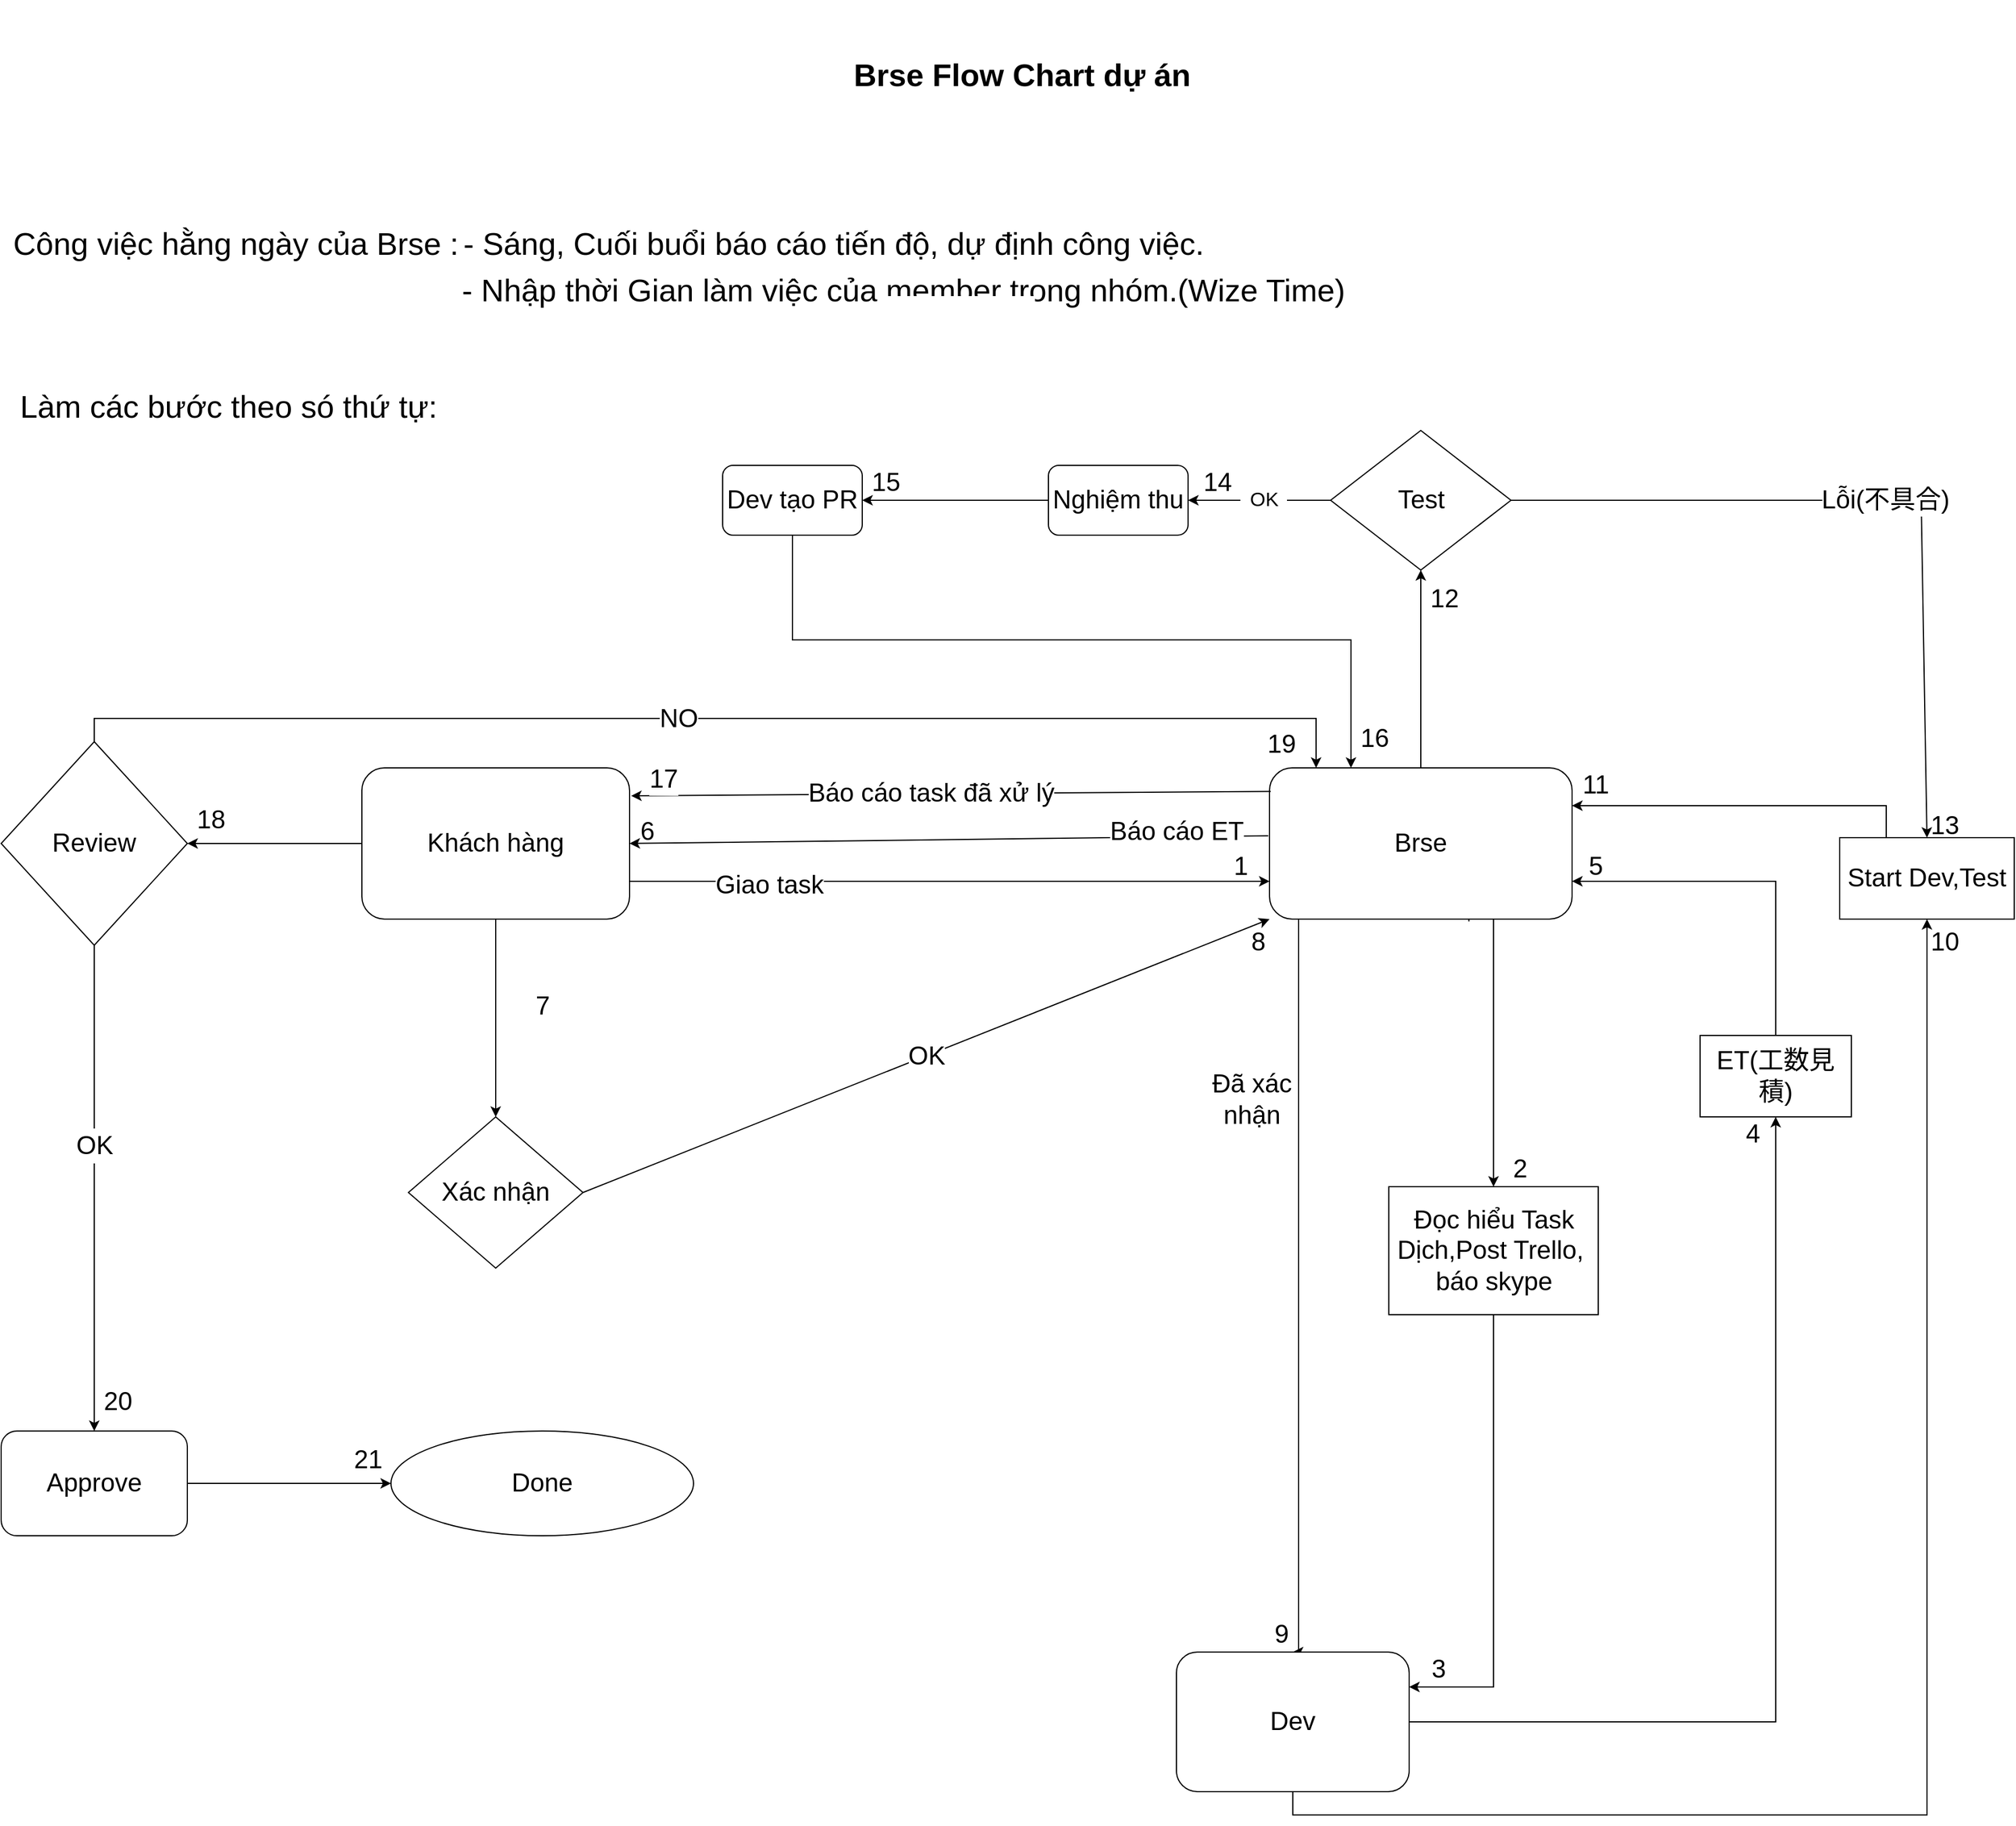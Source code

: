 <mxfile version="16.0.0" type="github">
  <diagram name="Page-1" id="74e2e168-ea6b-b213-b513-2b3c1d86103e">
    <mxGraphModel dx="2204" dy="1228" grid="1" gridSize="10" guides="1" tooltips="1" connect="1" arrows="1" fold="1" page="1" pageScale="1" pageWidth="1654" pageHeight="2336" background="none" math="0" shadow="0">
      <root>
        <mxCell id="0" />
        <mxCell id="1" parent="0" />
        <mxCell id="xQMkfc86nEP2Wq04Peo4-59" style="edgeStyle=orthogonalEdgeStyle;rounded=0;orthogonalLoop=1;jettySize=auto;html=1;exitX=0.5;exitY=1;exitDx=0;exitDy=0;entryX=0.5;entryY=0;entryDx=0;entryDy=0;fontSize=22;" parent="1" source="xQMkfc86nEP2Wq04Peo4-1" target="xQMkfc86nEP2Wq04Peo4-50" edge="1">
          <mxGeometry relative="1" as="geometry" />
        </mxCell>
        <mxCell id="xQMkfc86nEP2Wq04Peo4-154" style="edgeStyle=orthogonalEdgeStyle;rounded=0;orthogonalLoop=1;jettySize=auto;html=1;exitX=0;exitY=0.5;exitDx=0;exitDy=0;entryX=1;entryY=0.5;entryDx=0;entryDy=0;fontSize=22;" parent="1" source="xQMkfc86nEP2Wq04Peo4-1" target="xQMkfc86nEP2Wq04Peo4-153" edge="1">
          <mxGeometry relative="1" as="geometry" />
        </mxCell>
        <mxCell id="xQMkfc86nEP2Wq04Peo4-1" value="&lt;font style=&quot;font-size: 22px;&quot;&gt;Khách hàng&lt;/font&gt;" style="rounded=1;whiteSpace=wrap;html=1;fontSize=22;" parent="1" vertex="1">
          <mxGeometry x="1080" y="670" width="230" height="130" as="geometry" />
        </mxCell>
        <mxCell id="xQMkfc86nEP2Wq04Peo4-2" value="&lt;font style=&quot;font-size: 27px&quot;&gt;Brse Flow Chart dự án&lt;/font&gt;" style="text;html=1;strokeColor=none;fillColor=none;align=center;verticalAlign=middle;whiteSpace=wrap;rounded=0;fontSize=27;fontStyle=1" parent="1" vertex="1">
          <mxGeometry x="1140" y="10" width="1015" height="130" as="geometry" />
        </mxCell>
        <mxCell id="xQMkfc86nEP2Wq04Peo4-42" style="edgeStyle=orthogonalEdgeStyle;rounded=0;orthogonalLoop=1;jettySize=auto;html=1;fontSize=22;entryX=0.5;entryY=0;entryDx=0;entryDy=0;" parent="1" source="xQMkfc86nEP2Wq04Peo4-3" target="xQMkfc86nEP2Wq04Peo4-12" edge="1">
          <mxGeometry relative="1" as="geometry">
            <Array as="points">
              <mxPoint x="1885" y="860" />
              <mxPoint x="1885" y="860" />
            </Array>
          </mxGeometry>
        </mxCell>
        <mxCell id="xQMkfc86nEP2Wq04Peo4-55" style="edgeStyle=orthogonalEdgeStyle;rounded=0;orthogonalLoop=1;jettySize=auto;html=1;exitX=0.659;exitY=1.015;exitDx=0;exitDy=0;entryX=0.5;entryY=0;entryDx=0;entryDy=0;fontSize=22;exitPerimeter=0;" parent="1" source="xQMkfc86nEP2Wq04Peo4-3" target="xQMkfc86nEP2Wq04Peo4-7" edge="1">
          <mxGeometry relative="1" as="geometry">
            <Array as="points">
              <mxPoint x="2031" y="800" />
            </Array>
          </mxGeometry>
        </mxCell>
        <mxCell id="xQMkfc86nEP2Wq04Peo4-120" style="edgeStyle=orthogonalEdgeStyle;rounded=0;orthogonalLoop=1;jettySize=auto;html=1;exitX=0.5;exitY=0;exitDx=0;exitDy=0;entryX=0.5;entryY=1;entryDx=0;entryDy=0;fontSize=22;" parent="1" source="xQMkfc86nEP2Wq04Peo4-3" target="xQMkfc86nEP2Wq04Peo4-66" edge="1">
          <mxGeometry relative="1" as="geometry" />
        </mxCell>
        <mxCell id="xQMkfc86nEP2Wq04Peo4-3" value="&lt;font style=&quot;font-size: 22px;&quot;&gt;Brse&lt;/font&gt;" style="rounded=1;whiteSpace=wrap;html=1;fontSize=22;" parent="1" vertex="1">
          <mxGeometry x="1860" y="670" width="260" height="130" as="geometry" />
        </mxCell>
        <mxCell id="xQMkfc86nEP2Wq04Peo4-56" style="edgeStyle=orthogonalEdgeStyle;rounded=0;orthogonalLoop=1;jettySize=auto;html=1;exitX=0.5;exitY=1;exitDx=0;exitDy=0;fontSize=22;entryX=1;entryY=0.25;entryDx=0;entryDy=0;" parent="1" source="xQMkfc86nEP2Wq04Peo4-7" target="xQMkfc86nEP2Wq04Peo4-12" edge="1">
          <mxGeometry relative="1" as="geometry">
            <mxPoint x="2040" y="1270" as="targetPoint" />
          </mxGeometry>
        </mxCell>
        <mxCell id="xQMkfc86nEP2Wq04Peo4-7" value="Đọc hiểu Task&lt;br style=&quot;font-size: 22px;&quot;&gt;Dịch,Post Trello,&amp;nbsp;&lt;br style=&quot;font-size: 22px;&quot;&gt;báo skype" style="whiteSpace=wrap;html=1;fontSize=22;" parent="1" vertex="1">
          <mxGeometry x="1962.5" y="1030" width="180" height="110" as="geometry" />
        </mxCell>
        <mxCell id="xQMkfc86nEP2Wq04Peo4-14" style="edgeStyle=orthogonalEdgeStyle;rounded=0;orthogonalLoop=1;jettySize=auto;html=1;fontSize=22;entryX=0.5;entryY=1;entryDx=0;entryDy=0;" parent="1" source="xQMkfc86nEP2Wq04Peo4-12" target="xQMkfc86nEP2Wq04Peo4-15" edge="1">
          <mxGeometry relative="1" as="geometry">
            <mxPoint x="2130" y="1155" as="targetPoint" />
          </mxGeometry>
        </mxCell>
        <mxCell id="xQMkfc86nEP2Wq04Peo4-62" style="edgeStyle=orthogonalEdgeStyle;rounded=0;orthogonalLoop=1;jettySize=auto;html=1;exitX=0.5;exitY=1;exitDx=0;exitDy=0;entryX=0.5;entryY=1;entryDx=0;entryDy=0;fontSize=22;" parent="1" source="xQMkfc86nEP2Wq04Peo4-12" target="xQMkfc86nEP2Wq04Peo4-58" edge="1">
          <mxGeometry relative="1" as="geometry" />
        </mxCell>
        <mxCell id="xQMkfc86nEP2Wq04Peo4-12" value="Dev" style="rounded=1;whiteSpace=wrap;html=1;fontSize=22;" parent="1" vertex="1">
          <mxGeometry x="1780" y="1430" width="200" height="120" as="geometry" />
        </mxCell>
        <mxCell id="xQMkfc86nEP2Wq04Peo4-64" style="edgeStyle=orthogonalEdgeStyle;rounded=0;orthogonalLoop=1;jettySize=auto;html=1;exitX=0.5;exitY=0;exitDx=0;exitDy=0;entryX=1;entryY=0.75;entryDx=0;entryDy=0;fontSize=22;" parent="1" source="xQMkfc86nEP2Wq04Peo4-15" target="xQMkfc86nEP2Wq04Peo4-3" edge="1">
          <mxGeometry relative="1" as="geometry" />
        </mxCell>
        <mxCell id="xQMkfc86nEP2Wq04Peo4-15" value="ET(工数見積)" style="rounded=0;whiteSpace=wrap;html=1;fontSize=22;" parent="1" vertex="1">
          <mxGeometry x="2230" y="900" width="130" height="70" as="geometry" />
        </mxCell>
        <mxCell id="xQMkfc86nEP2Wq04Peo4-48" value="Đã xác nhận" style="text;html=1;strokeColor=none;fillColor=none;align=center;verticalAlign=middle;whiteSpace=wrap;rounded=0;fontSize=22;" parent="1" vertex="1">
          <mxGeometry x="1790" y="900" width="110" height="110" as="geometry" />
        </mxCell>
        <mxCell id="xQMkfc86nEP2Wq04Peo4-50" value="Xác nhận" style="rhombus;whiteSpace=wrap;html=1;fontSize=22;" parent="1" vertex="1">
          <mxGeometry x="1120" y="970" width="150" height="130" as="geometry" />
        </mxCell>
        <mxCell id="xQMkfc86nEP2Wq04Peo4-52" value="" style="endArrow=classic;html=1;rounded=0;fontSize=22;exitX=1;exitY=0.5;exitDx=0;exitDy=0;" parent="1" source="xQMkfc86nEP2Wq04Peo4-50" edge="1">
          <mxGeometry relative="1" as="geometry">
            <mxPoint x="1325" y="954.33" as="sourcePoint" />
            <mxPoint x="1860" y="800" as="targetPoint" />
          </mxGeometry>
        </mxCell>
        <mxCell id="xQMkfc86nEP2Wq04Peo4-53" value="OK" style="edgeLabel;resizable=0;html=1;align=center;verticalAlign=middle;fontSize=22;" parent="xQMkfc86nEP2Wq04Peo4-52" connectable="0" vertex="1">
          <mxGeometry relative="1" as="geometry" />
        </mxCell>
        <mxCell id="xQMkfc86nEP2Wq04Peo4-63" style="edgeStyle=orthogonalEdgeStyle;rounded=0;orthogonalLoop=1;jettySize=auto;html=1;exitX=0;exitY=0.25;exitDx=0;exitDy=0;entryX=1;entryY=0.25;entryDx=0;entryDy=0;fontSize=22;" parent="1" source="xQMkfc86nEP2Wq04Peo4-58" target="xQMkfc86nEP2Wq04Peo4-3" edge="1">
          <mxGeometry relative="1" as="geometry">
            <Array as="points">
              <mxPoint x="2390" y="755" />
              <mxPoint x="2390" y="703" />
            </Array>
          </mxGeometry>
        </mxCell>
        <mxCell id="xQMkfc86nEP2Wq04Peo4-58" value="Start Dev,Test" style="whiteSpace=wrap;html=1;fontSize=22;" parent="1" vertex="1">
          <mxGeometry x="2350" y="730" width="150" height="70" as="geometry" />
        </mxCell>
        <mxCell id="xQMkfc86nEP2Wq04Peo4-122" style="edgeStyle=orthogonalEdgeStyle;rounded=0;orthogonalLoop=1;jettySize=auto;html=1;exitX=0;exitY=0.5;exitDx=0;exitDy=0;entryX=1;entryY=0.5;entryDx=0;entryDy=0;fontSize=22;startArrow=none;" parent="1" source="pd8-yEGjDNb1RQK0JbQd-3" target="xQMkfc86nEP2Wq04Peo4-77" edge="1">
          <mxGeometry relative="1" as="geometry" />
        </mxCell>
        <mxCell id="xQMkfc86nEP2Wq04Peo4-66" value="Test" style="rhombus;whiteSpace=wrap;html=1;fontSize=22;" parent="1" vertex="1">
          <mxGeometry x="1912.5" y="380" width="155" height="120" as="geometry" />
        </mxCell>
        <mxCell id="xQMkfc86nEP2Wq04Peo4-72" value="" style="endArrow=classic;html=1;rounded=0;fontSize=22;entryX=0.5;entryY=0;entryDx=0;entryDy=0;exitX=1;exitY=0.5;exitDx=0;exitDy=0;" parent="1" source="xQMkfc86nEP2Wq04Peo4-66" target="xQMkfc86nEP2Wq04Peo4-58" edge="1">
          <mxGeometry relative="1" as="geometry">
            <mxPoint x="2420" y="660" as="sourcePoint" />
            <mxPoint x="2418.89" y="740" as="targetPoint" />
            <Array as="points">
              <mxPoint x="2420" y="440" />
            </Array>
          </mxGeometry>
        </mxCell>
        <mxCell id="xQMkfc86nEP2Wq04Peo4-73" value="Lỗi(不具合)" style="edgeLabel;resizable=0;html=1;align=center;verticalAlign=middle;fontSize=22;" parent="xQMkfc86nEP2Wq04Peo4-72" connectable="0" vertex="1">
          <mxGeometry relative="1" as="geometry" />
        </mxCell>
        <mxCell id="xQMkfc86nEP2Wq04Peo4-123" style="edgeStyle=orthogonalEdgeStyle;rounded=0;orthogonalLoop=1;jettySize=auto;html=1;exitX=0;exitY=0.5;exitDx=0;exitDy=0;entryX=1;entryY=0.5;entryDx=0;entryDy=0;fontSize=22;" parent="1" source="xQMkfc86nEP2Wq04Peo4-77" target="xQMkfc86nEP2Wq04Peo4-110" edge="1">
          <mxGeometry relative="1" as="geometry" />
        </mxCell>
        <mxCell id="xQMkfc86nEP2Wq04Peo4-77" value="Nghiệm thu" style="rounded=1;whiteSpace=wrap;html=1;fontSize=22;" parent="1" vertex="1">
          <mxGeometry x="1670" y="410" width="120" height="60" as="geometry" />
        </mxCell>
        <mxCell id="xQMkfc86nEP2Wq04Peo4-90" value="1" style="text;html=1;align=center;verticalAlign=middle;resizable=0;points=[];autosize=1;strokeColor=none;fillColor=none;fontSize=22;" parent="1" vertex="1">
          <mxGeometry x="1820" y="740" width="30" height="30" as="geometry" />
        </mxCell>
        <mxCell id="xQMkfc86nEP2Wq04Peo4-91" value="2" style="text;html=1;align=center;verticalAlign=middle;resizable=0;points=[];autosize=1;strokeColor=none;fillColor=none;fontSize=22;" parent="1" vertex="1">
          <mxGeometry x="2060" y="1000" width="30" height="30" as="geometry" />
        </mxCell>
        <mxCell id="xQMkfc86nEP2Wq04Peo4-92" value="3" style="text;html=1;align=center;verticalAlign=middle;resizable=0;points=[];autosize=1;strokeColor=none;fillColor=none;fontSize=22;" parent="1" vertex="1">
          <mxGeometry x="1990" y="1430" width="30" height="30" as="geometry" />
        </mxCell>
        <mxCell id="xQMkfc86nEP2Wq04Peo4-93" value="4" style="text;html=1;align=center;verticalAlign=middle;resizable=0;points=[];autosize=1;strokeColor=none;fillColor=none;fontSize=22;" parent="1" vertex="1">
          <mxGeometry x="2260" y="970" width="30" height="30" as="geometry" />
        </mxCell>
        <mxCell id="xQMkfc86nEP2Wq04Peo4-94" value="5" style="text;html=1;align=center;verticalAlign=middle;resizable=0;points=[];autosize=1;strokeColor=none;fillColor=none;fontSize=22;" parent="1" vertex="1">
          <mxGeometry x="2125" y="740" width="30" height="30" as="geometry" />
        </mxCell>
        <mxCell id="xQMkfc86nEP2Wq04Peo4-95" value="6" style="text;html=1;align=center;verticalAlign=middle;resizable=0;points=[];autosize=1;strokeColor=none;fillColor=none;fontSize=22;" parent="1" vertex="1">
          <mxGeometry x="1310" y="710" width="30" height="30" as="geometry" />
        </mxCell>
        <mxCell id="xQMkfc86nEP2Wq04Peo4-96" value="7" style="text;html=1;align=center;verticalAlign=middle;resizable=0;points=[];autosize=1;strokeColor=none;fillColor=none;fontSize=22;" parent="1" vertex="1">
          <mxGeometry x="1220" y="860" width="30" height="30" as="geometry" />
        </mxCell>
        <mxCell id="xQMkfc86nEP2Wq04Peo4-97" value="8" style="text;html=1;align=center;verticalAlign=middle;resizable=0;points=[];autosize=1;strokeColor=none;fillColor=none;fontSize=22;" parent="1" vertex="1">
          <mxGeometry x="1835" y="805" width="30" height="30" as="geometry" />
        </mxCell>
        <mxCell id="xQMkfc86nEP2Wq04Peo4-98" value="9" style="text;html=1;align=center;verticalAlign=middle;resizable=0;points=[];autosize=1;strokeColor=none;fillColor=none;fontSize=22;" parent="1" vertex="1">
          <mxGeometry x="1855" y="1400" width="30" height="30" as="geometry" />
        </mxCell>
        <mxCell id="xQMkfc86nEP2Wq04Peo4-100" value="10" style="text;html=1;align=center;verticalAlign=middle;resizable=0;points=[];autosize=1;strokeColor=none;fillColor=none;fontSize=22;" parent="1" vertex="1">
          <mxGeometry x="2420" y="805" width="40" height="30" as="geometry" />
        </mxCell>
        <mxCell id="xQMkfc86nEP2Wq04Peo4-101" value="11" style="text;html=1;align=center;verticalAlign=middle;resizable=0;points=[];autosize=1;strokeColor=none;fillColor=none;fontSize=22;" parent="1" vertex="1">
          <mxGeometry x="2120" y="670" width="40" height="30" as="geometry" />
        </mxCell>
        <mxCell id="xQMkfc86nEP2Wq04Peo4-124" style="edgeStyle=orthogonalEdgeStyle;rounded=0;orthogonalLoop=1;jettySize=auto;html=1;exitX=0.5;exitY=1;exitDx=0;exitDy=0;fontSize=22;" parent="1" source="xQMkfc86nEP2Wq04Peo4-110" edge="1">
          <mxGeometry relative="1" as="geometry">
            <mxPoint x="1930" y="670" as="targetPoint" />
            <Array as="points">
              <mxPoint x="1450" y="560" />
              <mxPoint x="1930" y="560" />
              <mxPoint x="1930" y="670" />
            </Array>
          </mxGeometry>
        </mxCell>
        <mxCell id="xQMkfc86nEP2Wq04Peo4-110" value="Dev tạo PR" style="rounded=1;whiteSpace=wrap;html=1;fontSize=22;" parent="1" vertex="1">
          <mxGeometry x="1390" y="410" width="120" height="60" as="geometry" />
        </mxCell>
        <mxCell id="xQMkfc86nEP2Wq04Peo4-163" value="" style="edgeStyle=orthogonalEdgeStyle;rounded=0;orthogonalLoop=1;jettySize=auto;html=1;fontSize=22;" parent="1" source="xQMkfc86nEP2Wq04Peo4-116" target="xQMkfc86nEP2Wq04Peo4-162" edge="1">
          <mxGeometry relative="1" as="geometry" />
        </mxCell>
        <mxCell id="xQMkfc86nEP2Wq04Peo4-116" value="Approve" style="rounded=1;whiteSpace=wrap;html=1;fontSize=22;" parent="1" vertex="1">
          <mxGeometry x="770" y="1240" width="160" height="90" as="geometry" />
        </mxCell>
        <mxCell id="xQMkfc86nEP2Wq04Peo4-139" value="" style="endArrow=classic;html=1;rounded=0;fontSize=22;exitX=-0.004;exitY=0.449;exitDx=0;exitDy=0;exitPerimeter=0;entryX=1;entryY=0.5;entryDx=0;entryDy=0;" parent="1" source="xQMkfc86nEP2Wq04Peo4-3" target="xQMkfc86nEP2Wq04Peo4-1" edge="1">
          <mxGeometry relative="1" as="geometry">
            <mxPoint x="1660" y="870" as="sourcePoint" />
            <mxPoint x="1370" y="690" as="targetPoint" />
            <Array as="points" />
          </mxGeometry>
        </mxCell>
        <mxCell id="xQMkfc86nEP2Wq04Peo4-140" value="Báo cáo ET" style="edgeLabel;resizable=0;html=1;align=center;verticalAlign=middle;fontSize=22;" parent="xQMkfc86nEP2Wq04Peo4-139" connectable="0" vertex="1">
          <mxGeometry relative="1" as="geometry">
            <mxPoint x="195" y="-7" as="offset" />
          </mxGeometry>
        </mxCell>
        <mxCell id="xQMkfc86nEP2Wq04Peo4-141" value="" style="endArrow=classic;html=1;rounded=0;fontSize=22;entryX=0;entryY=0.75;entryDx=0;entryDy=0;exitX=1;exitY=0.75;exitDx=0;exitDy=0;" parent="1" source="xQMkfc86nEP2Wq04Peo4-1" target="xQMkfc86nEP2Wq04Peo4-3" edge="1">
          <mxGeometry relative="1" as="geometry">
            <mxPoint x="1660" y="870" as="sourcePoint" />
            <mxPoint x="1760" y="870" as="targetPoint" />
          </mxGeometry>
        </mxCell>
        <mxCell id="xQMkfc86nEP2Wq04Peo4-142" value="Giao task" style="edgeLabel;resizable=0;html=1;align=center;verticalAlign=middle;fontSize=22;" parent="xQMkfc86nEP2Wq04Peo4-141" connectable="0" vertex="1">
          <mxGeometry relative="1" as="geometry">
            <mxPoint x="-155" y="3" as="offset" />
          </mxGeometry>
        </mxCell>
        <mxCell id="xQMkfc86nEP2Wq04Peo4-150" value="" style="endArrow=classic;html=1;rounded=0;fontSize=22;exitX=0.004;exitY=0.156;exitDx=0;exitDy=0;exitPerimeter=0;entryX=1.006;entryY=0.185;entryDx=0;entryDy=0;entryPerimeter=0;" parent="1" source="xQMkfc86nEP2Wq04Peo4-3" target="xQMkfc86nEP2Wq04Peo4-1" edge="1">
          <mxGeometry relative="1" as="geometry">
            <mxPoint x="1650" y="700" as="sourcePoint" />
            <mxPoint x="1750" y="700" as="targetPoint" />
          </mxGeometry>
        </mxCell>
        <mxCell id="xQMkfc86nEP2Wq04Peo4-151" value="Báo cáo task đã xử lý" style="edgeLabel;resizable=0;html=1;align=center;verticalAlign=middle;fontSize=22;" parent="xQMkfc86nEP2Wq04Peo4-150" connectable="0" vertex="1">
          <mxGeometry relative="1" as="geometry">
            <mxPoint x="-17" as="offset" />
          </mxGeometry>
        </mxCell>
        <mxCell id="xQMkfc86nEP2Wq04Peo4-169" value="17" style="edgeLabel;html=1;align=center;verticalAlign=middle;resizable=0;points=[];fontSize=22;" parent="xQMkfc86nEP2Wq04Peo4-150" vertex="1" connectable="0">
          <mxGeometry x="0.903" y="-6" relative="1" as="geometry">
            <mxPoint x="1" y="-8" as="offset" />
          </mxGeometry>
        </mxCell>
        <mxCell id="xQMkfc86nEP2Wq04Peo4-155" style="edgeStyle=orthogonalEdgeStyle;rounded=0;orthogonalLoop=1;jettySize=auto;html=1;exitX=0.5;exitY=1;exitDx=0;exitDy=0;entryX=0.5;entryY=0;entryDx=0;entryDy=0;fontSize=22;startArrow=none;" parent="1" source="xQMkfc86nEP2Wq04Peo4-156" target="xQMkfc86nEP2Wq04Peo4-116" edge="1">
          <mxGeometry relative="1" as="geometry" />
        </mxCell>
        <mxCell id="xQMkfc86nEP2Wq04Peo4-160" style="edgeStyle=orthogonalEdgeStyle;rounded=0;orthogonalLoop=1;jettySize=auto;html=1;exitX=0.5;exitY=0;exitDx=0;exitDy=0;entryX=0.154;entryY=0;entryDx=0;entryDy=0;entryPerimeter=0;fontSize=22;" parent="1" source="xQMkfc86nEP2Wq04Peo4-153" target="xQMkfc86nEP2Wq04Peo4-3" edge="1">
          <mxGeometry relative="1" as="geometry" />
        </mxCell>
        <mxCell id="xQMkfc86nEP2Wq04Peo4-161" value="NO" style="edgeLabel;html=1;align=center;verticalAlign=middle;resizable=0;points=[];fontSize=22;" parent="xQMkfc86nEP2Wq04Peo4-160" vertex="1" connectable="0">
          <mxGeometry x="-0.062" relative="1" as="geometry">
            <mxPoint as="offset" />
          </mxGeometry>
        </mxCell>
        <mxCell id="xQMkfc86nEP2Wq04Peo4-153" value="Review" style="rhombus;whiteSpace=wrap;html=1;fontSize=22;" parent="1" vertex="1">
          <mxGeometry x="770" y="647.5" width="160" height="175" as="geometry" />
        </mxCell>
        <mxCell id="xQMkfc86nEP2Wq04Peo4-156" value="OK" style="text;html=1;align=center;verticalAlign=middle;resizable=0;points=[];autosize=1;strokeColor=none;fillColor=none;fontSize=22;" parent="1" vertex="1">
          <mxGeometry x="825" y="980" width="50" height="30" as="geometry" />
        </mxCell>
        <mxCell id="xQMkfc86nEP2Wq04Peo4-157" value="" style="edgeStyle=orthogonalEdgeStyle;rounded=0;orthogonalLoop=1;jettySize=auto;html=1;exitX=0.5;exitY=1;exitDx=0;exitDy=0;entryX=0.5;entryY=0;entryDx=0;entryDy=0;fontSize=22;endArrow=none;" parent="1" source="xQMkfc86nEP2Wq04Peo4-153" target="xQMkfc86nEP2Wq04Peo4-156" edge="1">
          <mxGeometry relative="1" as="geometry">
            <mxPoint x="850" y="822.5" as="sourcePoint" />
            <mxPoint x="850" y="1155" as="targetPoint" />
          </mxGeometry>
        </mxCell>
        <mxCell id="xQMkfc86nEP2Wq04Peo4-162" value="Done" style="ellipse;whiteSpace=wrap;html=1;fontSize=22;rounded=1;" parent="1" vertex="1">
          <mxGeometry x="1105" y="1240" width="260" height="90" as="geometry" />
        </mxCell>
        <mxCell id="xQMkfc86nEP2Wq04Peo4-164" value="12" style="text;html=1;align=center;verticalAlign=middle;resizable=0;points=[];autosize=1;strokeColor=none;fillColor=none;fontSize=22;" parent="1" vertex="1">
          <mxGeometry x="1990" y="510" width="40" height="30" as="geometry" />
        </mxCell>
        <mxCell id="xQMkfc86nEP2Wq04Peo4-165" value="13" style="text;html=1;align=center;verticalAlign=middle;resizable=0;points=[];autosize=1;strokeColor=none;fillColor=none;fontSize=22;" parent="1" vertex="1">
          <mxGeometry x="2420" y="705" width="40" height="30" as="geometry" />
        </mxCell>
        <mxCell id="xQMkfc86nEP2Wq04Peo4-166" value="14" style="text;html=1;align=center;verticalAlign=middle;resizable=0;points=[];autosize=1;strokeColor=none;fillColor=none;fontSize=22;" parent="1" vertex="1">
          <mxGeometry x="1795" y="410" width="40" height="30" as="geometry" />
        </mxCell>
        <mxCell id="xQMkfc86nEP2Wq04Peo4-167" value="15" style="text;html=1;align=center;verticalAlign=middle;resizable=0;points=[];autosize=1;strokeColor=none;fillColor=none;fontSize=22;" parent="1" vertex="1">
          <mxGeometry x="1510" y="410" width="40" height="30" as="geometry" />
        </mxCell>
        <mxCell id="xQMkfc86nEP2Wq04Peo4-168" value="16" style="text;html=1;align=center;verticalAlign=middle;resizable=0;points=[];autosize=1;strokeColor=none;fillColor=none;fontSize=22;" parent="1" vertex="1">
          <mxGeometry x="1930" y="630" width="40" height="30" as="geometry" />
        </mxCell>
        <mxCell id="xQMkfc86nEP2Wq04Peo4-170" value="18" style="text;html=1;align=center;verticalAlign=middle;resizable=0;points=[];autosize=1;strokeColor=none;fillColor=none;fontSize=22;" parent="1" vertex="1">
          <mxGeometry x="930" y="700" width="40" height="30" as="geometry" />
        </mxCell>
        <mxCell id="xQMkfc86nEP2Wq04Peo4-171" value="19" style="text;html=1;align=center;verticalAlign=middle;resizable=0;points=[];autosize=1;strokeColor=none;fillColor=none;fontSize=22;" parent="1" vertex="1">
          <mxGeometry x="1850" y="635" width="40" height="30" as="geometry" />
        </mxCell>
        <mxCell id="xQMkfc86nEP2Wq04Peo4-172" value="20" style="text;html=1;align=center;verticalAlign=middle;resizable=0;points=[];autosize=1;strokeColor=none;fillColor=none;fontSize=22;" parent="1" vertex="1">
          <mxGeometry x="850" y="1200" width="40" height="30" as="geometry" />
        </mxCell>
        <mxCell id="xQMkfc86nEP2Wq04Peo4-173" value="21" style="text;html=1;align=center;verticalAlign=middle;resizable=0;points=[];autosize=1;strokeColor=none;fillColor=none;fontSize=22;" parent="1" vertex="1">
          <mxGeometry x="1065" y="1250" width="40" height="30" as="geometry" />
        </mxCell>
        <mxCell id="xQMkfc86nEP2Wq04Peo4-174" value="Làm các bước theo só thứ tự:" style="text;html=1;align=center;verticalAlign=middle;resizable=0;points=[];autosize=1;strokeColor=none;fillColor=none;fontSize=27;" parent="1" vertex="1">
          <mxGeometry x="780" y="340" width="370" height="40" as="geometry" />
        </mxCell>
        <mxCell id="xQMkfc86nEP2Wq04Peo4-175" value="Công việc hằng ngày của Brse :&amp;nbsp;" style="text;html=1;align=center;verticalAlign=middle;resizable=0;points=[];autosize=1;strokeColor=none;fillColor=none;fontSize=27;" parent="1" vertex="1">
          <mxGeometry x="770" y="200" width="410" height="40" as="geometry" />
        </mxCell>
        <mxCell id="xQMkfc86nEP2Wq04Peo4-176" value="- Sáng, Cuối buổi báo cáo tiến độ, dự định công việc." style="text;html=1;align=center;verticalAlign=middle;resizable=0;points=[];autosize=1;strokeColor=none;fillColor=none;fontSize=27;" parent="1" vertex="1">
          <mxGeometry x="1160" y="200" width="650" height="40" as="geometry" />
        </mxCell>
        <mxCell id="xQMkfc86nEP2Wq04Peo4-177" value="- Nhập thời Gian làm việc của member trong nhóm.(Wize Time)" style="text;html=1;align=center;verticalAlign=middle;resizable=0;points=[];autosize=1;strokeColor=none;fillColor=none;fontSize=27;" parent="1" vertex="1">
          <mxGeometry x="1160" y="240" width="770" height="40" as="geometry" />
        </mxCell>
        <mxCell id="pd8-yEGjDNb1RQK0JbQd-3" value="OK" style="text;html=1;align=center;verticalAlign=middle;resizable=0;points=[];autosize=1;strokeColor=none;fillColor=none;fontSize=17;" vertex="1" parent="1">
          <mxGeometry x="1835" y="425" width="40" height="30" as="geometry" />
        </mxCell>
        <mxCell id="pd8-yEGjDNb1RQK0JbQd-4" value="" style="edgeStyle=orthogonalEdgeStyle;rounded=0;orthogonalLoop=1;jettySize=auto;html=1;exitX=0;exitY=0.5;exitDx=0;exitDy=0;entryX=1;entryY=0.5;entryDx=0;entryDy=0;fontSize=22;endArrow=none;" edge="1" parent="1" source="xQMkfc86nEP2Wq04Peo4-66" target="pd8-yEGjDNb1RQK0JbQd-3">
          <mxGeometry relative="1" as="geometry">
            <mxPoint x="1912.5" y="440" as="sourcePoint" />
            <mxPoint x="1790" y="440" as="targetPoint" />
          </mxGeometry>
        </mxCell>
      </root>
    </mxGraphModel>
  </diagram>
</mxfile>
